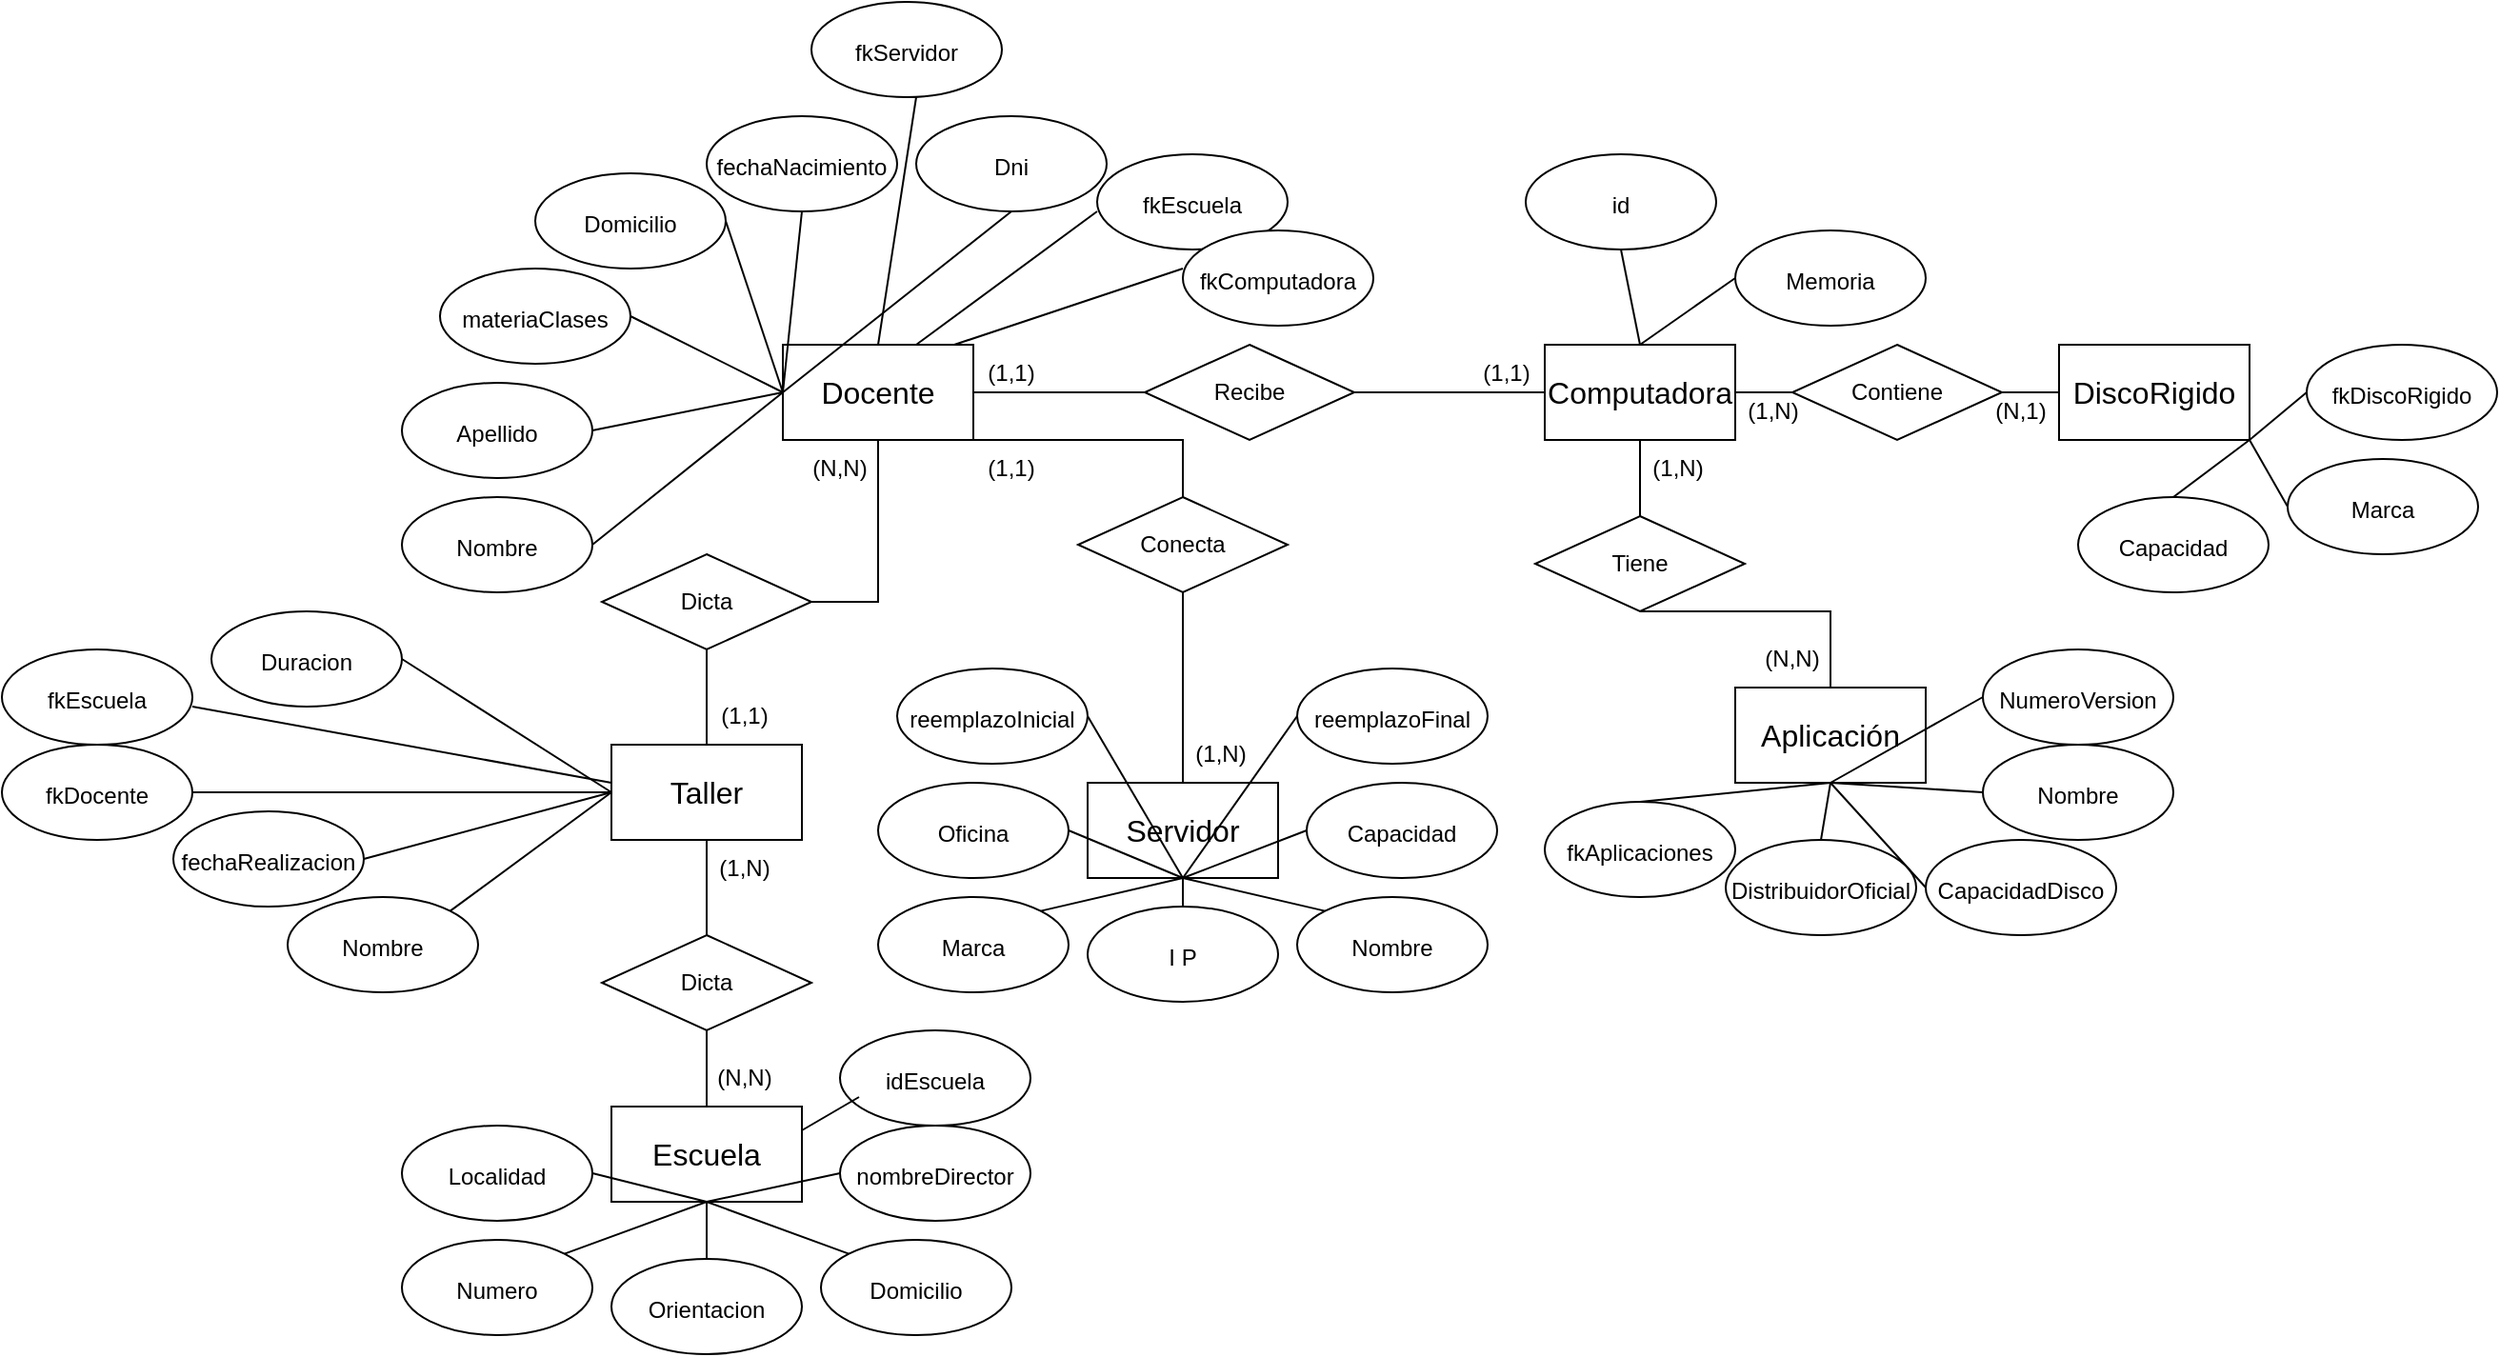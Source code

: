 <mxfile version="20.6.0" type="device"><diagram id="d3ccLiE2jM-XVomQF8DZ" name="Page-1"><mxGraphModel dx="1888" dy="579" grid="1" gridSize="10" guides="1" tooltips="1" connect="1" arrows="1" fold="1" page="1" pageScale="1" pageWidth="850" pageHeight="1100" math="0" shadow="0"><root><mxCell id="0"/><mxCell id="1" parent="0"/><mxCell id="oINw_en_-f8BfTkCirlr-1" value="&lt;font style=&quot;font-size: 16px;&quot;&gt;Computadora&lt;/font&gt;" style="rounded=0;whiteSpace=wrap;html=1;" parent="1" vertex="1"><mxGeometry x="350" y="230" width="100" height="50" as="geometry"/></mxCell><mxCell id="oINw_en_-f8BfTkCirlr-2" value="&lt;font style=&quot;font-size: 16px;&quot;&gt;Servidor&lt;/font&gt;" style="rounded=0;whiteSpace=wrap;html=1;" parent="1" vertex="1"><mxGeometry x="110" y="460" width="100" height="50" as="geometry"/></mxCell><mxCell id="oINw_en_-f8BfTkCirlr-3" value="&lt;font style=&quot;font-size: 16px;&quot;&gt;Escuela&lt;/font&gt;" style="rounded=0;whiteSpace=wrap;html=1;" parent="1" vertex="1"><mxGeometry x="-140" y="630" width="100" height="50" as="geometry"/></mxCell><mxCell id="oINw_en_-f8BfTkCirlr-5" value="&lt;font style=&quot;font-size: 16px;&quot;&gt;Aplicación&lt;/font&gt;" style="rounded=0;whiteSpace=wrap;html=1;" parent="1" vertex="1"><mxGeometry x="450" y="410" width="100" height="50" as="geometry"/></mxCell><mxCell id="oINw_en_-f8BfTkCirlr-6" value="&lt;span style=&quot;font-size: 16px;&quot;&gt;DiscoRigido&lt;/span&gt;" style="rounded=0;whiteSpace=wrap;html=1;" parent="1" vertex="1"><mxGeometry x="620" y="230" width="100" height="50" as="geometry"/></mxCell><mxCell id="oINw_en_-f8BfTkCirlr-7" value="&lt;font style=&quot;font-size: 16px;&quot;&gt;Docente&lt;/font&gt;" style="rounded=0;whiteSpace=wrap;html=1;" parent="1" vertex="1"><mxGeometry x="-50" y="230" width="100" height="50" as="geometry"/></mxCell><mxCell id="oINw_en_-f8BfTkCirlr-9" value="&lt;font style=&quot;font-size: 16px;&quot;&gt;Taller&lt;/font&gt;" style="rounded=0;whiteSpace=wrap;html=1;" parent="1" vertex="1"><mxGeometry x="-140" y="440" width="100" height="50" as="geometry"/></mxCell><mxCell id="oINw_en_-f8BfTkCirlr-10" value="&lt;font style=&quot;font-size: 12px;&quot;&gt;fechaNacimiento&lt;/font&gt;" style="ellipse;whiteSpace=wrap;html=1;fontSize=16;" parent="1" vertex="1"><mxGeometry x="-90" y="110" width="100" height="50" as="geometry"/></mxCell><mxCell id="oINw_en_-f8BfTkCirlr-11" value="&lt;font style=&quot;font-size: 12px;&quot;&gt;Domicilio&lt;/font&gt;" style="ellipse;whiteSpace=wrap;html=1;fontSize=16;" parent="1" vertex="1"><mxGeometry x="-180" y="140" width="100" height="50" as="geometry"/></mxCell><mxCell id="oINw_en_-f8BfTkCirlr-12" value="&lt;font style=&quot;font-size: 12px;&quot;&gt;Apellido&lt;/font&gt;" style="ellipse;whiteSpace=wrap;html=1;fontSize=16;" parent="1" vertex="1"><mxGeometry x="-250" y="250" width="100" height="50" as="geometry"/></mxCell><mxCell id="oINw_en_-f8BfTkCirlr-13" value="&lt;font style=&quot;font-size: 12px;&quot;&gt;Nombre&lt;/font&gt;" style="ellipse;whiteSpace=wrap;html=1;fontSize=16;" parent="1" vertex="1"><mxGeometry x="-250" y="310" width="100" height="50" as="geometry"/></mxCell><mxCell id="oINw_en_-f8BfTkCirlr-14" value="&lt;font style=&quot;font-size: 12px;&quot;&gt;Dni&lt;/font&gt;" style="ellipse;whiteSpace=wrap;html=1;fontSize=16;" parent="1" vertex="1"><mxGeometry x="20" y="110" width="100" height="50" as="geometry"/></mxCell><mxCell id="oINw_en_-f8BfTkCirlr-15" value="&lt;font style=&quot;font-size: 12px;&quot;&gt;materiaClases&lt;/font&gt;" style="ellipse;whiteSpace=wrap;html=1;fontSize=16;" parent="1" vertex="1"><mxGeometry x="-230" y="190" width="100" height="50" as="geometry"/></mxCell><mxCell id="oINw_en_-f8BfTkCirlr-17" value="&lt;font style=&quot;font-size: 12px;&quot;&gt;fkDiscoRigido&lt;/font&gt;" style="ellipse;whiteSpace=wrap;html=1;fontSize=16;" parent="1" vertex="1"><mxGeometry x="750" y="230" width="100" height="50" as="geometry"/></mxCell><mxCell id="oINw_en_-f8BfTkCirlr-18" value="&lt;font style=&quot;font-size: 12px;&quot;&gt;Marca&lt;/font&gt;" style="ellipse;whiteSpace=wrap;html=1;fontSize=16;" parent="1" vertex="1"><mxGeometry x="740" y="290" width="100" height="50" as="geometry"/></mxCell><mxCell id="oINw_en_-f8BfTkCirlr-19" value="&lt;font style=&quot;font-size: 12px;&quot;&gt;fkAplicaciones&lt;/font&gt;" style="ellipse;whiteSpace=wrap;html=1;fontSize=16;" parent="1" vertex="1"><mxGeometry x="350" y="470" width="100" height="50" as="geometry"/></mxCell><mxCell id="oINw_en_-f8BfTkCirlr-20" value="&lt;font style=&quot;font-size: 12px;&quot;&gt;Capacidad&lt;/font&gt;" style="ellipse;whiteSpace=wrap;html=1;fontSize=16;" parent="1" vertex="1"><mxGeometry x="630" y="310" width="100" height="50" as="geometry"/></mxCell><mxCell id="oINw_en_-f8BfTkCirlr-21" value="&lt;font style=&quot;font-size: 12px;&quot;&gt;id&lt;/font&gt;" style="ellipse;whiteSpace=wrap;html=1;fontSize=16;" parent="1" vertex="1"><mxGeometry x="340" y="130" width="100" height="50" as="geometry"/></mxCell><mxCell id="oINw_en_-f8BfTkCirlr-22" value="&lt;font style=&quot;font-size: 12px;&quot;&gt;Memoria&lt;/font&gt;" style="ellipse;whiteSpace=wrap;html=1;fontSize=16;" parent="1" vertex="1"><mxGeometry x="450" y="170" width="100" height="50" as="geometry"/></mxCell><mxCell id="oINw_en_-f8BfTkCirlr-23" value="&lt;font style=&quot;font-size: 12px;&quot;&gt;Numero&lt;/font&gt;" style="ellipse;whiteSpace=wrap;html=1;fontSize=16;" parent="1" vertex="1"><mxGeometry x="-250" y="700" width="100" height="50" as="geometry"/></mxCell><mxCell id="oINw_en_-f8BfTkCirlr-24" value="&lt;font style=&quot;font-size: 12px;&quot;&gt;fechaRealizacion&lt;/font&gt;" style="ellipse;whiteSpace=wrap;html=1;fontSize=16;" parent="1" vertex="1"><mxGeometry x="-370" y="475" width="100" height="50" as="geometry"/></mxCell><mxCell id="oINw_en_-f8BfTkCirlr-25" value="&lt;font style=&quot;font-size: 12px;&quot;&gt;Duracion&lt;br&gt;&lt;/font&gt;" style="ellipse;whiteSpace=wrap;html=1;fontSize=16;" parent="1" vertex="1"><mxGeometry x="-350" y="370" width="100" height="50" as="geometry"/></mxCell><mxCell id="oINw_en_-f8BfTkCirlr-26" value="&lt;font style=&quot;font-size: 12px;&quot;&gt;Nombre&lt;/font&gt;" style="ellipse;whiteSpace=wrap;html=1;fontSize=16;" parent="1" vertex="1"><mxGeometry x="580" y="440" width="100" height="50" as="geometry"/></mxCell><mxCell id="oINw_en_-f8BfTkCirlr-27" value="&lt;font style=&quot;font-size: 12px;&quot;&gt;Nombre&lt;/font&gt;" style="ellipse;whiteSpace=wrap;html=1;fontSize=16;" parent="1" vertex="1"><mxGeometry x="-310" y="520" width="100" height="50" as="geometry"/></mxCell><mxCell id="oINw_en_-f8BfTkCirlr-28" value="&lt;font style=&quot;font-size: 12px;&quot;&gt;CapacidadDisco&lt;/font&gt;" style="ellipse;whiteSpace=wrap;html=1;fontSize=16;" parent="1" vertex="1"><mxGeometry x="550" y="490" width="100" height="50" as="geometry"/></mxCell><mxCell id="oINw_en_-f8BfTkCirlr-29" value="&lt;font style=&quot;font-size: 12px;&quot;&gt;DistribuidorOficial&lt;/font&gt;" style="ellipse;whiteSpace=wrap;html=1;fontSize=16;" parent="1" vertex="1"><mxGeometry x="445" y="490" width="100" height="50" as="geometry"/></mxCell><mxCell id="oINw_en_-f8BfTkCirlr-30" value="&lt;font style=&quot;font-size: 12px;&quot;&gt;NumeroVersion&lt;/font&gt;" style="ellipse;whiteSpace=wrap;html=1;fontSize=16;" parent="1" vertex="1"><mxGeometry x="580" y="390" width="100" height="50" as="geometry"/></mxCell><mxCell id="oINw_en_-f8BfTkCirlr-31" value="&lt;font style=&quot;font-size: 12px;&quot;&gt;Oficina&lt;/font&gt;" style="ellipse;whiteSpace=wrap;html=1;fontSize=16;" parent="1" vertex="1"><mxGeometry y="460" width="100" height="50" as="geometry"/></mxCell><mxCell id="oINw_en_-f8BfTkCirlr-32" value="&lt;font style=&quot;font-size: 12px;&quot;&gt;Orientacion&lt;/font&gt;" style="ellipse;whiteSpace=wrap;html=1;fontSize=16;" parent="1" vertex="1"><mxGeometry x="-140" y="710" width="100" height="50" as="geometry"/></mxCell><mxCell id="oINw_en_-f8BfTkCirlr-33" value="&lt;font style=&quot;font-size: 12px;&quot;&gt;Localidad&lt;/font&gt;" style="ellipse;whiteSpace=wrap;html=1;fontSize=16;" parent="1" vertex="1"><mxGeometry x="-250" y="640" width="100" height="50" as="geometry"/></mxCell><mxCell id="pzL2V9jizarUOHTu4RQv-1" value="&lt;font style=&quot;font-size: 12px;&quot;&gt;Nombre&lt;/font&gt;" style="ellipse;whiteSpace=wrap;html=1;fontSize=16;" parent="1" vertex="1"><mxGeometry x="220" y="520" width="100" height="50" as="geometry"/></mxCell><mxCell id="pzL2V9jizarUOHTu4RQv-2" value="&lt;font style=&quot;font-size: 12px;&quot;&gt;I P&lt;/font&gt;" style="ellipse;whiteSpace=wrap;html=1;fontSize=16;" parent="1" vertex="1"><mxGeometry x="110" y="525" width="100" height="50" as="geometry"/></mxCell><mxCell id="pzL2V9jizarUOHTu4RQv-3" value="&lt;font style=&quot;font-size: 12px;&quot;&gt;nombreDirector&lt;/font&gt;" style="ellipse;whiteSpace=wrap;html=1;fontSize=16;" parent="1" vertex="1"><mxGeometry x="-20" y="640" width="100" height="50" as="geometry"/></mxCell><mxCell id="pzL2V9jizarUOHTu4RQv-4" value="&lt;font style=&quot;font-size: 12px;&quot;&gt;Domicilio&lt;/font&gt;" style="ellipse;whiteSpace=wrap;html=1;fontSize=16;" parent="1" vertex="1"><mxGeometry x="-30" y="700" width="100" height="50" as="geometry"/></mxCell><mxCell id="pzL2V9jizarUOHTu4RQv-5" value="&lt;font style=&quot;font-size: 12px;&quot;&gt;Marca&lt;/font&gt;" style="ellipse;whiteSpace=wrap;html=1;fontSize=16;" parent="1" vertex="1"><mxGeometry y="520" width="100" height="50" as="geometry"/></mxCell><mxCell id="pzL2V9jizarUOHTu4RQv-6" value="&lt;font style=&quot;font-size: 12px;&quot;&gt;Capacidad&lt;/font&gt;" style="ellipse;whiteSpace=wrap;html=1;fontSize=16;" parent="1" vertex="1"><mxGeometry x="225" y="460" width="100" height="50" as="geometry"/></mxCell><mxCell id="pzL2V9jizarUOHTu4RQv-7" value="&lt;font style=&quot;font-size: 12px;&quot;&gt;reemplazoFinal&lt;/font&gt;" style="ellipse;whiteSpace=wrap;html=1;fontSize=16;" parent="1" vertex="1"><mxGeometry x="220" y="400" width="100" height="50" as="geometry"/></mxCell><mxCell id="pzL2V9jizarUOHTu4RQv-8" value="&lt;font style=&quot;font-size: 12px;&quot;&gt;reemplazoInicial&lt;/font&gt;" style="ellipse;whiteSpace=wrap;html=1;fontSize=16;" parent="1" vertex="1"><mxGeometry x="10" y="400" width="100" height="50" as="geometry"/></mxCell><mxCell id="uIopz7i5y_L0i0Ev6YR3-3" value="" style="endArrow=none;html=1;rounded=0;exitX=1;exitY=0.5;exitDx=0;exitDy=0;entryX=0;entryY=0.5;entryDx=0;entryDy=0;" parent="1" source="oINw_en_-f8BfTkCirlr-13" target="oINw_en_-f8BfTkCirlr-7" edge="1"><mxGeometry width="50" height="50" relative="1" as="geometry"><mxPoint x="180" y="300" as="sourcePoint"/><mxPoint x="230" y="250" as="targetPoint"/></mxGeometry></mxCell><mxCell id="uIopz7i5y_L0i0Ev6YR3-4" value="" style="endArrow=none;html=1;rounded=0;exitX=1;exitY=0.5;exitDx=0;exitDy=0;entryX=0;entryY=0.5;entryDx=0;entryDy=0;" parent="1" source="oINw_en_-f8BfTkCirlr-12" target="oINw_en_-f8BfTkCirlr-7" edge="1"><mxGeometry width="50" height="50" relative="1" as="geometry"><mxPoint x="180" y="300" as="sourcePoint"/><mxPoint x="230" y="250" as="targetPoint"/></mxGeometry></mxCell><mxCell id="uIopz7i5y_L0i0Ev6YR3-5" value="" style="endArrow=none;html=1;rounded=0;exitX=1;exitY=0.5;exitDx=0;exitDy=0;entryX=0;entryY=0.5;entryDx=0;entryDy=0;" parent="1" source="oINw_en_-f8BfTkCirlr-15" target="oINw_en_-f8BfTkCirlr-7" edge="1"><mxGeometry width="50" height="50" relative="1" as="geometry"><mxPoint x="180" y="300" as="sourcePoint"/><mxPoint x="230" y="250" as="targetPoint"/></mxGeometry></mxCell><mxCell id="uIopz7i5y_L0i0Ev6YR3-6" value="" style="endArrow=none;html=1;rounded=0;exitX=1;exitY=0.5;exitDx=0;exitDy=0;entryX=0;entryY=0.5;entryDx=0;entryDy=0;" parent="1" source="oINw_en_-f8BfTkCirlr-11" target="oINw_en_-f8BfTkCirlr-7" edge="1"><mxGeometry width="50" height="50" relative="1" as="geometry"><mxPoint x="180" y="300" as="sourcePoint"/><mxPoint x="230" y="250" as="targetPoint"/></mxGeometry></mxCell><mxCell id="uIopz7i5y_L0i0Ev6YR3-7" value="" style="endArrow=none;html=1;rounded=0;exitX=0;exitY=0.5;exitDx=0;exitDy=0;entryX=0.5;entryY=1;entryDx=0;entryDy=0;" parent="1" source="oINw_en_-f8BfTkCirlr-7" target="oINw_en_-f8BfTkCirlr-10" edge="1"><mxGeometry width="50" height="50" relative="1" as="geometry"><mxPoint x="180" y="300" as="sourcePoint"/><mxPoint x="230" y="250" as="targetPoint"/></mxGeometry></mxCell><mxCell id="uIopz7i5y_L0i0Ev6YR3-8" value="" style="endArrow=none;html=1;rounded=0;exitX=0;exitY=0.5;exitDx=0;exitDy=0;entryX=0.5;entryY=1;entryDx=0;entryDy=0;" parent="1" source="oINw_en_-f8BfTkCirlr-7" target="oINw_en_-f8BfTkCirlr-14" edge="1"><mxGeometry width="50" height="50" relative="1" as="geometry"><mxPoint x="180" y="300" as="sourcePoint"/><mxPoint x="230" y="250" as="targetPoint"/></mxGeometry></mxCell><mxCell id="uIopz7i5y_L0i0Ev6YR3-9" value="" style="endArrow=none;html=1;rounded=0;exitX=0.5;exitY=0;exitDx=0;exitDy=0;entryX=0.5;entryY=1;entryDx=0;entryDy=0;" parent="1" source="oINw_en_-f8BfTkCirlr-1" target="oINw_en_-f8BfTkCirlr-21" edge="1"><mxGeometry width="50" height="50" relative="1" as="geometry"><mxPoint x="-10" y="260" as="sourcePoint"/><mxPoint x="40" y="210" as="targetPoint"/></mxGeometry></mxCell><mxCell id="uIopz7i5y_L0i0Ev6YR3-12" value="" style="endArrow=none;html=1;rounded=0;entryX=0;entryY=0.5;entryDx=0;entryDy=0;exitX=0.5;exitY=0;exitDx=0;exitDy=0;" parent="1" source="oINw_en_-f8BfTkCirlr-1" target="oINw_en_-f8BfTkCirlr-22" edge="1"><mxGeometry width="50" height="50" relative="1" as="geometry"><mxPoint x="-10" y="260" as="sourcePoint"/><mxPoint x="40" y="210" as="targetPoint"/></mxGeometry></mxCell><mxCell id="uIopz7i5y_L0i0Ev6YR3-13" value="Recibe" style="rhombus;whiteSpace=wrap;html=1;" parent="1" vertex="1"><mxGeometry x="140" y="230" width="110" height="50" as="geometry"/></mxCell><mxCell id="uIopz7i5y_L0i0Ev6YR3-14" value="" style="endArrow=none;html=1;rounded=0;exitX=1;exitY=0.5;exitDx=0;exitDy=0;entryX=0;entryY=0.5;entryDx=0;entryDy=0;" parent="1" source="oINw_en_-f8BfTkCirlr-7" target="uIopz7i5y_L0i0Ev6YR3-13" edge="1"><mxGeometry width="50" height="50" relative="1" as="geometry"><mxPoint x="180" y="300" as="sourcePoint"/><mxPoint x="230" y="250" as="targetPoint"/></mxGeometry></mxCell><mxCell id="uIopz7i5y_L0i0Ev6YR3-15" value="" style="endArrow=none;html=1;rounded=0;exitX=0;exitY=0.5;exitDx=0;exitDy=0;entryX=1;entryY=0.5;entryDx=0;entryDy=0;" parent="1" source="oINw_en_-f8BfTkCirlr-1" target="uIopz7i5y_L0i0Ev6YR3-13" edge="1"><mxGeometry width="50" height="50" relative="1" as="geometry"><mxPoint x="180" y="300" as="sourcePoint"/><mxPoint x="230" y="250" as="targetPoint"/></mxGeometry></mxCell><mxCell id="uIopz7i5y_L0i0Ev6YR3-16" value="" style="endArrow=none;html=1;rounded=0;entryX=0.5;entryY=0;entryDx=0;entryDy=0;exitX=0.5;exitY=1;exitDx=0;exitDy=0;" parent="1" source="oINw_en_-f8BfTkCirlr-5" target="oINw_en_-f8BfTkCirlr-19" edge="1"><mxGeometry width="50" height="50" relative="1" as="geometry"><mxPoint x="510" y="470" as="sourcePoint"/><mxPoint x="440" y="370" as="targetPoint"/></mxGeometry></mxCell><mxCell id="uIopz7i5y_L0i0Ev6YR3-17" value="" style="endArrow=none;html=1;rounded=0;entryX=0.5;entryY=0;entryDx=0;entryDy=0;exitX=0.5;exitY=1;exitDx=0;exitDy=0;" parent="1" source="oINw_en_-f8BfTkCirlr-5" target="oINw_en_-f8BfTkCirlr-29" edge="1"><mxGeometry width="50" height="50" relative="1" as="geometry"><mxPoint x="390" y="420" as="sourcePoint"/><mxPoint x="440" y="370" as="targetPoint"/></mxGeometry></mxCell><mxCell id="uIopz7i5y_L0i0Ev6YR3-18" value="" style="endArrow=none;html=1;rounded=0;exitX=0;exitY=0.5;exitDx=0;exitDy=0;entryX=0.5;entryY=1;entryDx=0;entryDy=0;" parent="1" source="oINw_en_-f8BfTkCirlr-28" target="oINw_en_-f8BfTkCirlr-5" edge="1"><mxGeometry width="50" height="50" relative="1" as="geometry"><mxPoint x="390" y="420" as="sourcePoint"/><mxPoint x="440" y="370" as="targetPoint"/></mxGeometry></mxCell><mxCell id="uIopz7i5y_L0i0Ev6YR3-19" value="" style="endArrow=none;html=1;rounded=0;exitX=0;exitY=0.5;exitDx=0;exitDy=0;entryX=0.5;entryY=1;entryDx=0;entryDy=0;" parent="1" source="oINw_en_-f8BfTkCirlr-26" target="oINw_en_-f8BfTkCirlr-5" edge="1"><mxGeometry width="50" height="50" relative="1" as="geometry"><mxPoint x="390" y="420" as="sourcePoint"/><mxPoint x="490" y="460" as="targetPoint"/></mxGeometry></mxCell><mxCell id="uIopz7i5y_L0i0Ev6YR3-20" value="" style="endArrow=none;html=1;rounded=0;exitX=0.5;exitY=1;exitDx=0;exitDy=0;entryX=0;entryY=0.5;entryDx=0;entryDy=0;" parent="1" source="oINw_en_-f8BfTkCirlr-5" target="oINw_en_-f8BfTkCirlr-30" edge="1"><mxGeometry width="50" height="50" relative="1" as="geometry"><mxPoint x="390" y="420" as="sourcePoint"/><mxPoint x="440" y="370" as="targetPoint"/></mxGeometry></mxCell><mxCell id="uIopz7i5y_L0i0Ev6YR3-22" value="Tiene" style="rhombus;whiteSpace=wrap;html=1;" parent="1" vertex="1"><mxGeometry x="345" y="320" width="110" height="50" as="geometry"/></mxCell><mxCell id="uIopz7i5y_L0i0Ev6YR3-23" value="" style="endArrow=none;html=1;rounded=0;exitX=0.5;exitY=0;exitDx=0;exitDy=0;entryX=0.5;entryY=1;entryDx=0;entryDy=0;" parent="1" source="oINw_en_-f8BfTkCirlr-5" target="uIopz7i5y_L0i0Ev6YR3-22" edge="1"><mxGeometry width="50" height="50" relative="1" as="geometry"><mxPoint x="270" y="410" as="sourcePoint"/><mxPoint x="320" y="360" as="targetPoint"/><Array as="points"><mxPoint x="500" y="370"/></Array></mxGeometry></mxCell><mxCell id="uIopz7i5y_L0i0Ev6YR3-24" value="" style="endArrow=none;html=1;rounded=0;exitX=0.5;exitY=0;exitDx=0;exitDy=0;entryX=0.5;entryY=1;entryDx=0;entryDy=0;" parent="1" source="uIopz7i5y_L0i0Ev6YR3-22" target="oINw_en_-f8BfTkCirlr-1" edge="1"><mxGeometry width="50" height="50" relative="1" as="geometry"><mxPoint x="270" y="410" as="sourcePoint"/><mxPoint x="320" y="360" as="targetPoint"/></mxGeometry></mxCell><mxCell id="uIopz7i5y_L0i0Ev6YR3-25" value="" style="endArrow=none;html=1;rounded=0;exitX=1;exitY=0;exitDx=0;exitDy=0;entryX=0;entryY=0.5;entryDx=0;entryDy=0;" parent="1" source="oINw_en_-f8BfTkCirlr-27" target="oINw_en_-f8BfTkCirlr-9" edge="1"><mxGeometry width="50" height="50" relative="1" as="geometry"><mxPoint x="270" y="490" as="sourcePoint"/><mxPoint x="320" y="440" as="targetPoint"/></mxGeometry></mxCell><mxCell id="uIopz7i5y_L0i0Ev6YR3-26" value="" style="endArrow=none;html=1;rounded=0;exitX=1;exitY=0.5;exitDx=0;exitDy=0;entryX=0;entryY=0.5;entryDx=0;entryDy=0;" parent="1" source="oINw_en_-f8BfTkCirlr-24" target="oINw_en_-f8BfTkCirlr-9" edge="1"><mxGeometry width="50" height="50" relative="1" as="geometry"><mxPoint x="270" y="490" as="sourcePoint"/><mxPoint x="320" y="440" as="targetPoint"/></mxGeometry></mxCell><mxCell id="uIopz7i5y_L0i0Ev6YR3-27" value="" style="endArrow=none;html=1;rounded=0;exitX=1;exitY=0.5;exitDx=0;exitDy=0;entryX=0;entryY=0.5;entryDx=0;entryDy=0;" parent="1" source="oINw_en_-f8BfTkCirlr-25" target="oINw_en_-f8BfTkCirlr-9" edge="1"><mxGeometry width="50" height="50" relative="1" as="geometry"><mxPoint x="270" y="490" as="sourcePoint"/><mxPoint x="320" y="440" as="targetPoint"/></mxGeometry></mxCell><mxCell id="uIopz7i5y_L0i0Ev6YR3-28" value="Dicta" style="rhombus;whiteSpace=wrap;html=1;" parent="1" vertex="1"><mxGeometry x="-145" y="340" width="110" height="50" as="geometry"/></mxCell><mxCell id="uIopz7i5y_L0i0Ev6YR3-29" value="" style="endArrow=none;html=1;rounded=0;exitX=0.5;exitY=0;exitDx=0;exitDy=0;entryX=0.5;entryY=1;entryDx=0;entryDy=0;" parent="1" source="oINw_en_-f8BfTkCirlr-9" target="uIopz7i5y_L0i0Ev6YR3-28" edge="1"><mxGeometry width="50" height="50" relative="1" as="geometry"><mxPoint x="270" y="240" as="sourcePoint"/><mxPoint x="320" y="190" as="targetPoint"/></mxGeometry></mxCell><mxCell id="uIopz7i5y_L0i0Ev6YR3-30" value="" style="endArrow=none;html=1;rounded=0;exitX=1;exitY=0.5;exitDx=0;exitDy=0;entryX=0.5;entryY=1;entryDx=0;entryDy=0;" parent="1" source="uIopz7i5y_L0i0Ev6YR3-28" target="oINw_en_-f8BfTkCirlr-7" edge="1"><mxGeometry width="50" height="50" relative="1" as="geometry"><mxPoint x="270" y="240" as="sourcePoint"/><mxPoint x="320" y="190" as="targetPoint"/><Array as="points"><mxPoint y="365"/></Array></mxGeometry></mxCell><mxCell id="uIopz7i5y_L0i0Ev6YR3-31" value="Dicta" style="rhombus;whiteSpace=wrap;html=1;" parent="1" vertex="1"><mxGeometry x="-145" y="540" width="110" height="50" as="geometry"/></mxCell><mxCell id="uIopz7i5y_L0i0Ev6YR3-32" value="" style="endArrow=none;html=1;rounded=0;exitX=0.5;exitY=0;exitDx=0;exitDy=0;entryX=0.5;entryY=1;entryDx=0;entryDy=0;" parent="1" source="oINw_en_-f8BfTkCirlr-3" target="uIopz7i5y_L0i0Ev6YR3-31" edge="1"><mxGeometry width="50" height="50" relative="1" as="geometry"><mxPoint x="280" y="490" as="sourcePoint"/><mxPoint x="330" y="440" as="targetPoint"/></mxGeometry></mxCell><mxCell id="uIopz7i5y_L0i0Ev6YR3-33" value="" style="endArrow=none;html=1;rounded=0;exitX=0.5;exitY=0;exitDx=0;exitDy=0;entryX=0.5;entryY=1;entryDx=0;entryDy=0;" parent="1" source="uIopz7i5y_L0i0Ev6YR3-31" target="oINw_en_-f8BfTkCirlr-9" edge="1"><mxGeometry width="50" height="50" relative="1" as="geometry"><mxPoint x="270" y="490" as="sourcePoint"/><mxPoint x="320" y="440" as="targetPoint"/></mxGeometry></mxCell><mxCell id="uIopz7i5y_L0i0Ev6YR3-34" value="" style="endArrow=none;html=1;rounded=0;exitX=0.5;exitY=0;exitDx=0;exitDy=0;entryX=0.5;entryY=1;entryDx=0;entryDy=0;" parent="1" source="oINw_en_-f8BfTkCirlr-32" target="oINw_en_-f8BfTkCirlr-3" edge="1"><mxGeometry width="50" height="50" relative="1" as="geometry"><mxPoint x="270" y="490" as="sourcePoint"/><mxPoint x="320" y="440" as="targetPoint"/></mxGeometry></mxCell><mxCell id="uIopz7i5y_L0i0Ev6YR3-35" value="" style="endArrow=none;html=1;rounded=0;exitX=1;exitY=0;exitDx=0;exitDy=0;entryX=0.5;entryY=1;entryDx=0;entryDy=0;" parent="1" source="oINw_en_-f8BfTkCirlr-23" target="oINw_en_-f8BfTkCirlr-3" edge="1"><mxGeometry width="50" height="50" relative="1" as="geometry"><mxPoint x="270" y="490" as="sourcePoint"/><mxPoint x="320" y="440" as="targetPoint"/></mxGeometry></mxCell><mxCell id="uIopz7i5y_L0i0Ev6YR3-36" value="" style="endArrow=none;html=1;rounded=0;exitX=0;exitY=0;exitDx=0;exitDy=0;entryX=0.5;entryY=1;entryDx=0;entryDy=0;" parent="1" source="pzL2V9jizarUOHTu4RQv-4" target="oINw_en_-f8BfTkCirlr-3" edge="1"><mxGeometry width="50" height="50" relative="1" as="geometry"><mxPoint x="270" y="490" as="sourcePoint"/><mxPoint x="320" y="440" as="targetPoint"/></mxGeometry></mxCell><mxCell id="uIopz7i5y_L0i0Ev6YR3-37" value="" style="endArrow=none;html=1;rounded=0;exitX=0;exitY=0.5;exitDx=0;exitDy=0;" parent="1" source="pzL2V9jizarUOHTu4RQv-3" edge="1"><mxGeometry width="50" height="50" relative="1" as="geometry"><mxPoint x="270" y="490" as="sourcePoint"/><mxPoint x="-90" y="680" as="targetPoint"/></mxGeometry></mxCell><mxCell id="uIopz7i5y_L0i0Ev6YR3-38" value="" style="endArrow=none;html=1;rounded=0;exitX=1;exitY=0.5;exitDx=0;exitDy=0;entryX=0.5;entryY=1;entryDx=0;entryDy=0;" parent="1" source="oINw_en_-f8BfTkCirlr-33" target="oINw_en_-f8BfTkCirlr-3" edge="1"><mxGeometry width="50" height="50" relative="1" as="geometry"><mxPoint x="270" y="490" as="sourcePoint"/><mxPoint x="320" y="440" as="targetPoint"/></mxGeometry></mxCell><mxCell id="uIopz7i5y_L0i0Ev6YR3-40" value="Contiene" style="rhombus;whiteSpace=wrap;html=1;" parent="1" vertex="1"><mxGeometry x="480" y="230" width="110" height="50" as="geometry"/></mxCell><mxCell id="uIopz7i5y_L0i0Ev6YR3-42" value="" style="endArrow=none;html=1;rounded=0;entryX=0;entryY=0.5;entryDx=0;entryDy=0;exitX=1;exitY=0.5;exitDx=0;exitDy=0;" parent="1" source="oINw_en_-f8BfTkCirlr-1" target="uIopz7i5y_L0i0Ev6YR3-40" edge="1"><mxGeometry width="50" height="50" relative="1" as="geometry"><mxPoint x="270" y="380" as="sourcePoint"/><mxPoint x="320" y="330" as="targetPoint"/></mxGeometry></mxCell><mxCell id="uIopz7i5y_L0i0Ev6YR3-43" value="" style="endArrow=none;html=1;rounded=0;exitX=0;exitY=0.5;exitDx=0;exitDy=0;entryX=1;entryY=0.5;entryDx=0;entryDy=0;" parent="1" source="oINw_en_-f8BfTkCirlr-6" target="uIopz7i5y_L0i0Ev6YR3-40" edge="1"><mxGeometry width="50" height="50" relative="1" as="geometry"><mxPoint x="270" y="380" as="sourcePoint"/><mxPoint x="320" y="330" as="targetPoint"/></mxGeometry></mxCell><mxCell id="uIopz7i5y_L0i0Ev6YR3-44" value="" style="endArrow=none;html=1;rounded=0;exitX=0.5;exitY=0;exitDx=0;exitDy=0;entryX=1;entryY=1;entryDx=0;entryDy=0;" parent="1" source="oINw_en_-f8BfTkCirlr-20" target="oINw_en_-f8BfTkCirlr-6" edge="1"><mxGeometry width="50" height="50" relative="1" as="geometry"><mxPoint x="270" y="380" as="sourcePoint"/><mxPoint x="320" y="330" as="targetPoint"/></mxGeometry></mxCell><mxCell id="uIopz7i5y_L0i0Ev6YR3-45" value="" style="endArrow=none;html=1;rounded=0;exitX=0;exitY=0.5;exitDx=0;exitDy=0;" parent="1" source="oINw_en_-f8BfTkCirlr-17" edge="1"><mxGeometry width="50" height="50" relative="1" as="geometry"><mxPoint x="270" y="380" as="sourcePoint"/><mxPoint x="720" y="280" as="targetPoint"/></mxGeometry></mxCell><mxCell id="uIopz7i5y_L0i0Ev6YR3-46" value="" style="endArrow=none;html=1;rounded=0;entryX=0;entryY=0.5;entryDx=0;entryDy=0;exitX=1;exitY=1;exitDx=0;exitDy=0;" parent="1" source="oINw_en_-f8BfTkCirlr-6" target="oINw_en_-f8BfTkCirlr-18" edge="1"><mxGeometry width="50" height="50" relative="1" as="geometry"><mxPoint x="270" y="380" as="sourcePoint"/><mxPoint x="320" y="330" as="targetPoint"/></mxGeometry></mxCell><mxCell id="uIopz7i5y_L0i0Ev6YR3-47" value="Conecta" style="rhombus;whiteSpace=wrap;html=1;" parent="1" vertex="1"><mxGeometry x="105" y="310" width="110" height="50" as="geometry"/></mxCell><mxCell id="uIopz7i5y_L0i0Ev6YR3-48" value="" style="endArrow=none;html=1;rounded=0;exitX=0.5;exitY=0;exitDx=0;exitDy=0;entryX=0.5;entryY=1;entryDx=0;entryDy=0;" parent="1" source="pzL2V9jizarUOHTu4RQv-2" target="oINw_en_-f8BfTkCirlr-2" edge="1"><mxGeometry width="50" height="50" relative="1" as="geometry"><mxPoint x="270" y="380" as="sourcePoint"/><mxPoint x="320" y="330" as="targetPoint"/></mxGeometry></mxCell><mxCell id="uIopz7i5y_L0i0Ev6YR3-49" value="" style="endArrow=none;html=1;rounded=0;exitX=0;exitY=0;exitDx=0;exitDy=0;entryX=0.5;entryY=1;entryDx=0;entryDy=0;" parent="1" source="pzL2V9jizarUOHTu4RQv-1" target="oINw_en_-f8BfTkCirlr-2" edge="1"><mxGeometry width="50" height="50" relative="1" as="geometry"><mxPoint x="270" y="380" as="sourcePoint"/><mxPoint x="320" y="330" as="targetPoint"/></mxGeometry></mxCell><mxCell id="uIopz7i5y_L0i0Ev6YR3-50" value="" style="endArrow=none;html=1;rounded=0;entryX=1;entryY=0;entryDx=0;entryDy=0;exitX=0.5;exitY=1;exitDx=0;exitDy=0;" parent="1" source="oINw_en_-f8BfTkCirlr-2" target="pzL2V9jizarUOHTu4RQv-5" edge="1"><mxGeometry width="50" height="50" relative="1" as="geometry"><mxPoint x="270" y="380" as="sourcePoint"/><mxPoint x="320" y="330" as="targetPoint"/></mxGeometry></mxCell><mxCell id="uIopz7i5y_L0i0Ev6YR3-51" value="" style="endArrow=none;html=1;rounded=0;exitX=1;exitY=0.5;exitDx=0;exitDy=0;entryX=0.5;entryY=1;entryDx=0;entryDy=0;" parent="1" source="oINw_en_-f8BfTkCirlr-31" target="oINw_en_-f8BfTkCirlr-2" edge="1"><mxGeometry width="50" height="50" relative="1" as="geometry"><mxPoint x="270" y="380" as="sourcePoint"/><mxPoint x="320" y="330" as="targetPoint"/></mxGeometry></mxCell><mxCell id="uIopz7i5y_L0i0Ev6YR3-52" value="" style="endArrow=none;html=1;rounded=0;exitX=0;exitY=0.5;exitDx=0;exitDy=0;" parent="1" source="pzL2V9jizarUOHTu4RQv-7" edge="1"><mxGeometry width="50" height="50" relative="1" as="geometry"><mxPoint x="270" y="380" as="sourcePoint"/><mxPoint x="160" y="510" as="targetPoint"/></mxGeometry></mxCell><mxCell id="uIopz7i5y_L0i0Ev6YR3-53" value="" style="endArrow=none;html=1;rounded=0;exitX=0;exitY=0.5;exitDx=0;exitDy=0;entryX=0.5;entryY=1;entryDx=0;entryDy=0;" parent="1" source="pzL2V9jizarUOHTu4RQv-6" target="oINw_en_-f8BfTkCirlr-2" edge="1"><mxGeometry width="50" height="50" relative="1" as="geometry"><mxPoint x="270" y="380" as="sourcePoint"/><mxPoint x="320" y="330" as="targetPoint"/></mxGeometry></mxCell><mxCell id="uIopz7i5y_L0i0Ev6YR3-54" value="" style="endArrow=none;html=1;rounded=0;exitX=1;exitY=0.5;exitDx=0;exitDy=0;" parent="1" source="pzL2V9jizarUOHTu4RQv-8" edge="1"><mxGeometry width="50" height="50" relative="1" as="geometry"><mxPoint x="270" y="380" as="sourcePoint"/><mxPoint x="160" y="510" as="targetPoint"/></mxGeometry></mxCell><mxCell id="uIopz7i5y_L0i0Ev6YR3-55" value="" style="endArrow=none;html=1;rounded=0;exitX=0.5;exitY=0;exitDx=0;exitDy=0;entryX=0.5;entryY=1;entryDx=0;entryDy=0;" parent="1" source="oINw_en_-f8BfTkCirlr-2" target="uIopz7i5y_L0i0Ev6YR3-47" edge="1"><mxGeometry width="50" height="50" relative="1" as="geometry"><mxPoint x="270" y="380" as="sourcePoint"/><mxPoint x="320" y="330" as="targetPoint"/></mxGeometry></mxCell><mxCell id="uIopz7i5y_L0i0Ev6YR3-56" value="" style="endArrow=none;html=1;rounded=0;exitX=1;exitY=1;exitDx=0;exitDy=0;entryX=0.5;entryY=0;entryDx=0;entryDy=0;" parent="1" source="oINw_en_-f8BfTkCirlr-7" target="uIopz7i5y_L0i0Ev6YR3-47" edge="1"><mxGeometry width="50" height="50" relative="1" as="geometry"><mxPoint x="270" y="380" as="sourcePoint"/><mxPoint x="320" y="330" as="targetPoint"/><Array as="points"><mxPoint x="110" y="280"/><mxPoint x="160" y="280"/></Array></mxGeometry></mxCell><mxCell id="uIopz7i5y_L0i0Ev6YR3-57" value="(1,1)" style="text;html=1;strokeColor=none;fillColor=none;align=center;verticalAlign=middle;whiteSpace=wrap;rounded=0;" parent="1" vertex="1"><mxGeometry x="-100" y="410" width="60" height="30" as="geometry"/></mxCell><mxCell id="uIopz7i5y_L0i0Ev6YR3-58" value="(N,N)" style="text;html=1;strokeColor=none;fillColor=none;align=center;verticalAlign=middle;whiteSpace=wrap;rounded=0;" parent="1" vertex="1"><mxGeometry x="-50" y="280" width="60" height="30" as="geometry"/></mxCell><mxCell id="uIopz7i5y_L0i0Ev6YR3-59" value="(1,1)" style="text;html=1;strokeColor=none;fillColor=none;align=center;verticalAlign=middle;whiteSpace=wrap;rounded=0;" parent="1" vertex="1"><mxGeometry x="40" y="280" width="60" height="30" as="geometry"/></mxCell><mxCell id="uIopz7i5y_L0i0Ev6YR3-60" value="(1,N)" style="text;html=1;strokeColor=none;fillColor=none;align=center;verticalAlign=middle;whiteSpace=wrap;rounded=0;" parent="1" vertex="1"><mxGeometry x="150" y="430" width="60" height="30" as="geometry"/></mxCell><mxCell id="uIopz7i5y_L0i0Ev6YR3-61" value="(1,1)" style="text;html=1;strokeColor=none;fillColor=none;align=center;verticalAlign=middle;whiteSpace=wrap;rounded=0;" parent="1" vertex="1"><mxGeometry x="300" y="230" width="60" height="30" as="geometry"/></mxCell><mxCell id="uIopz7i5y_L0i0Ev6YR3-62" value="(N,1)" style="text;html=1;strokeColor=none;fillColor=none;align=center;verticalAlign=middle;whiteSpace=wrap;rounded=0;" parent="1" vertex="1"><mxGeometry x="570" y="250" width="60" height="30" as="geometry"/></mxCell><mxCell id="uIopz7i5y_L0i0Ev6YR3-63" value="(1,N)" style="text;html=1;strokeColor=none;fillColor=none;align=center;verticalAlign=middle;whiteSpace=wrap;rounded=0;" parent="1" vertex="1"><mxGeometry x="440" y="250" width="60" height="30" as="geometry"/></mxCell><mxCell id="uIopz7i5y_L0i0Ev6YR3-64" value="(1,1)" style="text;html=1;strokeColor=none;fillColor=none;align=center;verticalAlign=middle;whiteSpace=wrap;rounded=0;" parent="1" vertex="1"><mxGeometry x="40" y="230" width="60" height="30" as="geometry"/></mxCell><mxCell id="uIopz7i5y_L0i0Ev6YR3-65" value="(N,N)" style="text;html=1;strokeColor=none;fillColor=none;align=center;verticalAlign=middle;whiteSpace=wrap;rounded=0;" parent="1" vertex="1"><mxGeometry x="450" y="380" width="60" height="30" as="geometry"/></mxCell><mxCell id="uIopz7i5y_L0i0Ev6YR3-66" value="(1,N)" style="text;html=1;strokeColor=none;fillColor=none;align=center;verticalAlign=middle;whiteSpace=wrap;rounded=0;" parent="1" vertex="1"><mxGeometry x="390" y="280" width="60" height="30" as="geometry"/></mxCell><mxCell id="uIopz7i5y_L0i0Ev6YR3-67" value="(N,N)" style="text;html=1;strokeColor=none;fillColor=none;align=center;verticalAlign=middle;whiteSpace=wrap;rounded=0;" parent="1" vertex="1"><mxGeometry x="-100" y="600" width="60" height="30" as="geometry"/></mxCell><mxCell id="uIopz7i5y_L0i0Ev6YR3-68" value="(1,N)" style="text;html=1;strokeColor=none;fillColor=none;align=center;verticalAlign=middle;whiteSpace=wrap;rounded=0;" parent="1" vertex="1"><mxGeometry x="-100" y="490" width="60" height="30" as="geometry"/></mxCell><mxCell id="D6qLQl-DGFGAY9zAasY0-1" value="&lt;font style=&quot;font-size: 12px;&quot;&gt;fkEscuela&lt;br&gt;&lt;/font&gt;" style="ellipse;whiteSpace=wrap;html=1;fontSize=16;" vertex="1" parent="1"><mxGeometry x="115" y="130" width="100" height="50" as="geometry"/></mxCell><mxCell id="D6qLQl-DGFGAY9zAasY0-2" value="&lt;font style=&quot;font-size: 12px;&quot;&gt;fkComputadora&lt;/font&gt;" style="ellipse;whiteSpace=wrap;html=1;fontSize=16;" vertex="1" parent="1"><mxGeometry x="160" y="170" width="100" height="50" as="geometry"/></mxCell><mxCell id="D6qLQl-DGFGAY9zAasY0-3" value="" style="endArrow=none;html=1;rounded=0;entryX=0.5;entryY=1;entryDx=0;entryDy=0;" edge="1" parent="1"><mxGeometry width="50" height="50" relative="1" as="geometry"><mxPoint x="20" y="230" as="sourcePoint"/><mxPoint x="115" y="160" as="targetPoint"/></mxGeometry></mxCell><mxCell id="D6qLQl-DGFGAY9zAasY0-4" value="" style="endArrow=none;html=1;rounded=0;exitX=0;exitY=0;exitDx=0;exitDy=0;entryX=0.5;entryY=1;entryDx=0;entryDy=0;" edge="1" parent="1" source="uIopz7i5y_L0i0Ev6YR3-64"><mxGeometry width="50" height="50" relative="1" as="geometry"><mxPoint x="40" y="285" as="sourcePoint"/><mxPoint x="160" y="190" as="targetPoint"/></mxGeometry></mxCell><mxCell id="D6qLQl-DGFGAY9zAasY0-6" value="&lt;font style=&quot;font-size: 12px;&quot;&gt;idEscuela&lt;/font&gt;" style="ellipse;whiteSpace=wrap;html=1;fontSize=16;" vertex="1" parent="1"><mxGeometry x="-20" y="590" width="100" height="50" as="geometry"/></mxCell><mxCell id="D6qLQl-DGFGAY9zAasY0-7" value="" style="endArrow=none;html=1;rounded=0;exitX=0;exitY=0.5;exitDx=0;exitDy=0;entryX=1;entryY=0.25;entryDx=0;entryDy=0;" edge="1" parent="1" target="oINw_en_-f8BfTkCirlr-3"><mxGeometry width="50" height="50" relative="1" as="geometry"><mxPoint x="-10" y="625" as="sourcePoint"/><mxPoint x="-80" y="640" as="targetPoint"/></mxGeometry></mxCell><mxCell id="D6qLQl-DGFGAY9zAasY0-8" value="&lt;font style=&quot;font-size: 12px;&quot;&gt;fkServidor&lt;br&gt;&lt;/font&gt;" style="ellipse;whiteSpace=wrap;html=1;fontSize=16;" vertex="1" parent="1"><mxGeometry x="-35" y="50" width="100" height="50" as="geometry"/></mxCell><mxCell id="D6qLQl-DGFGAY9zAasY0-9" value="" style="endArrow=none;html=1;rounded=0;exitX=0.5;exitY=0;exitDx=0;exitDy=0;entryX=0.5;entryY=1;entryDx=0;entryDy=0;" edge="1" parent="1" source="oINw_en_-f8BfTkCirlr-7"><mxGeometry width="50" height="50" relative="1" as="geometry"><mxPoint x="-100" y="195" as="sourcePoint"/><mxPoint x="20" y="100" as="targetPoint"/></mxGeometry></mxCell><mxCell id="D6qLQl-DGFGAY9zAasY0-11" value="&lt;font style=&quot;font-size: 12px;&quot;&gt;fkEscuela&lt;br&gt;&lt;/font&gt;" style="ellipse;whiteSpace=wrap;html=1;fontSize=16;" vertex="1" parent="1"><mxGeometry x="-460" y="390" width="100" height="50" as="geometry"/></mxCell><mxCell id="D6qLQl-DGFGAY9zAasY0-12" value="&lt;font style=&quot;font-size: 12px;&quot;&gt;fkDocente&lt;br&gt;&lt;/font&gt;" style="ellipse;whiteSpace=wrap;html=1;fontSize=16;" vertex="1" parent="1"><mxGeometry x="-460" y="440" width="100" height="50" as="geometry"/></mxCell><mxCell id="D6qLQl-DGFGAY9zAasY0-13" value="" style="endArrow=none;html=1;rounded=0;exitX=1;exitY=0.5;exitDx=0;exitDy=0;" edge="1" parent="1"><mxGeometry width="50" height="50" relative="1" as="geometry"><mxPoint x="-360" y="420" as="sourcePoint"/><mxPoint x="-140" y="460" as="targetPoint"/></mxGeometry></mxCell><mxCell id="D6qLQl-DGFGAY9zAasY0-14" value="" style="endArrow=none;html=1;rounded=0;exitX=1;exitY=0.5;exitDx=0;exitDy=0;" edge="1" parent="1" source="D6qLQl-DGFGAY9zAasY0-12" target="oINw_en_-f8BfTkCirlr-9"><mxGeometry width="50" height="50" relative="1" as="geometry"><mxPoint x="-380" y="460" as="sourcePoint"/><mxPoint x="-160" y="500" as="targetPoint"/></mxGeometry></mxCell></root></mxGraphModel></diagram></mxfile>
